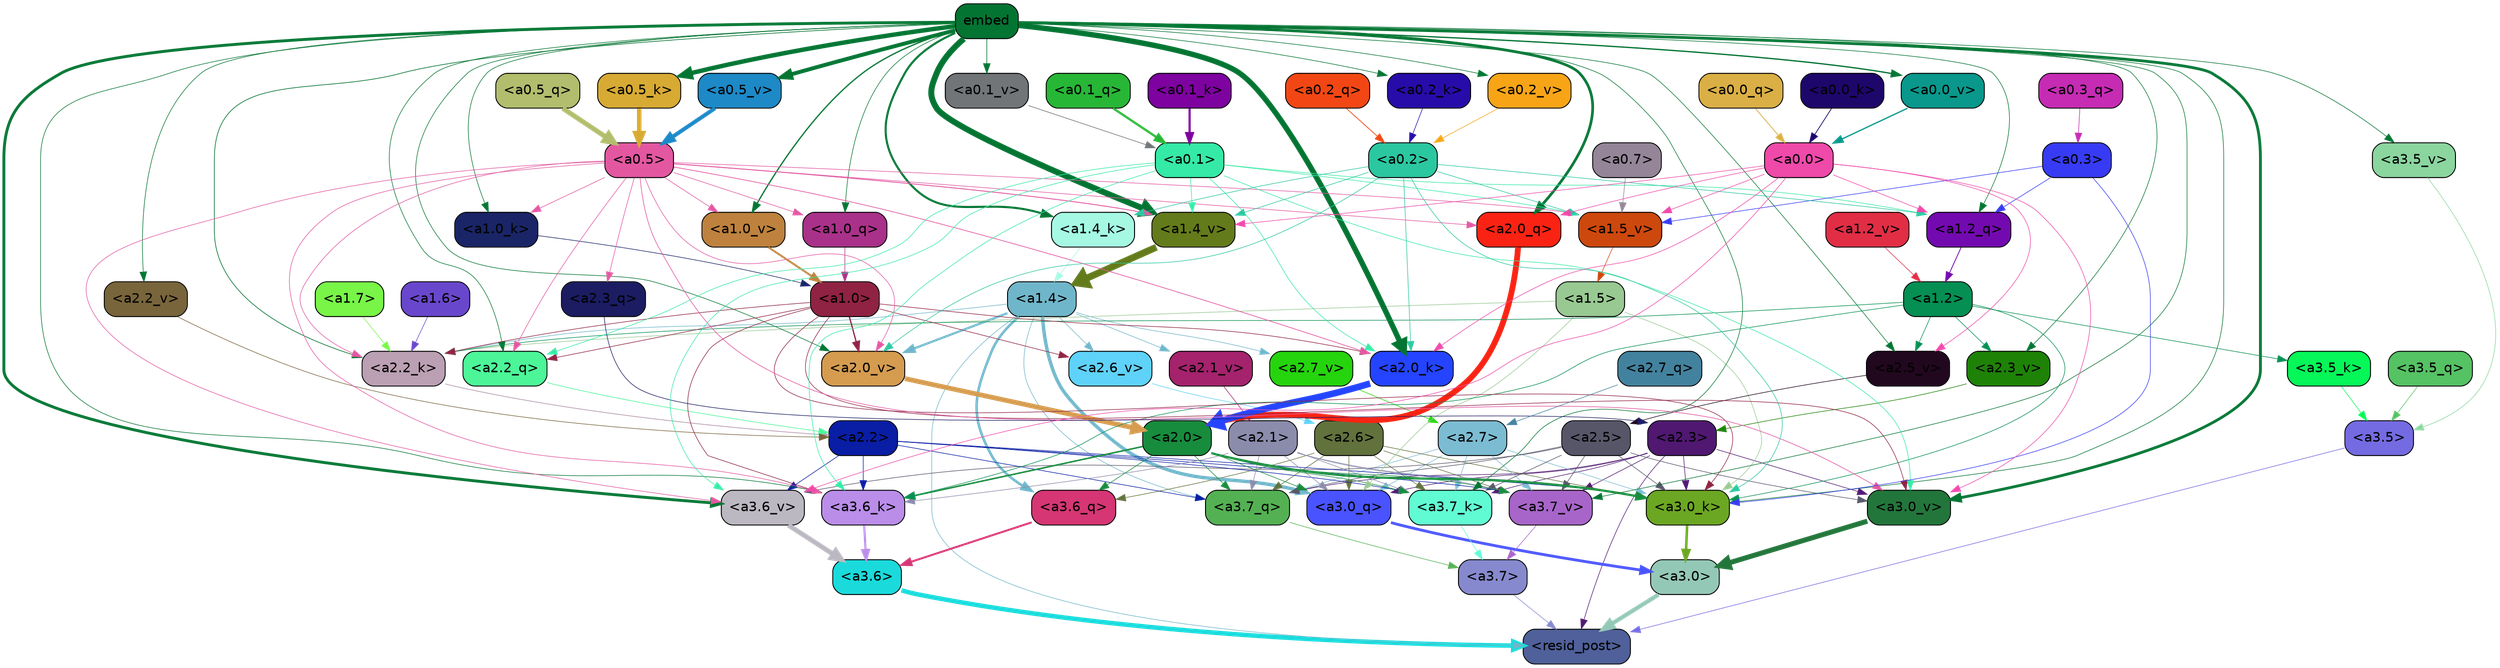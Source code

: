 strict digraph "" {
	graph [bgcolor=transparent,
		layout=dot,
		overlap=false,
		splines=true
	];
	"<a3.7>"	[color=black,
		fillcolor="#8689cd",
		fontname=Helvetica,
		shape=box,
		style="filled, rounded"];
	"<resid_post>"	[color=black,
		fillcolor="#4f609a",
		fontname=Helvetica,
		shape=box,
		style="filled, rounded"];
	"<a3.7>" -> "<resid_post>"	[color="#8689cd",
		penwidth=0.6];
	"<a3.6>"	[color=black,
		fillcolor="#1adadb",
		fontname=Helvetica,
		shape=box,
		style="filled, rounded"];
	"<a3.6>" -> "<resid_post>"	[color="#1adadb",
		penwidth=4.6696330308914185];
	"<a3.5>"	[color=black,
		fillcolor="#746be2",
		fontname=Helvetica,
		shape=box,
		style="filled, rounded"];
	"<a3.5>" -> "<resid_post>"	[color="#746be2",
		penwidth=0.6];
	"<a3.0>"	[color=black,
		fillcolor="#94c8b6",
		fontname=Helvetica,
		shape=box,
		style="filled, rounded"];
	"<a3.0>" -> "<resid_post>"	[color="#94c8b6",
		penwidth=4.282557368278503];
	"<a2.3>"	[color=black,
		fillcolor="#501871",
		fontname=Helvetica,
		shape=box,
		style="filled, rounded"];
	"<a2.3>" -> "<resid_post>"	[color="#501871",
		penwidth=0.6];
	"<a3.7_q>"	[color=black,
		fillcolor="#54b153",
		fontname=Helvetica,
		shape=box,
		style="filled, rounded"];
	"<a2.3>" -> "<a3.7_q>"	[color="#501871",
		penwidth=0.6];
	"<a3.0_q>"	[color=black,
		fillcolor="#4953ff",
		fontname=Helvetica,
		shape=box,
		style="filled, rounded"];
	"<a2.3>" -> "<a3.0_q>"	[color="#501871",
		penwidth=0.6];
	"<a3.7_k>"	[color=black,
		fillcolor="#61fbd3",
		fontname=Helvetica,
		shape=box,
		style="filled, rounded"];
	"<a2.3>" -> "<a3.7_k>"	[color="#501871",
		penwidth=0.6];
	"<a3.0_k>"	[color=black,
		fillcolor="#6ca723",
		fontname=Helvetica,
		shape=box,
		style="filled, rounded"];
	"<a2.3>" -> "<a3.0_k>"	[color="#501871",
		penwidth=0.6];
	"<a3.7_v>"	[color=black,
		fillcolor="#a865c9",
		fontname=Helvetica,
		shape=box,
		style="filled, rounded"];
	"<a2.3>" -> "<a3.7_v>"	[color="#501871",
		penwidth=0.6];
	"<a3.0_v>"	[color=black,
		fillcolor="#23763b",
		fontname=Helvetica,
		shape=box,
		style="filled, rounded"];
	"<a2.3>" -> "<a3.0_v>"	[color="#501871",
		penwidth=0.6];
	"<a1.4>"	[color=black,
		fillcolor="#70b6ca",
		fontname=Helvetica,
		shape=box,
		style="filled, rounded"];
	"<a1.4>" -> "<resid_post>"	[color="#70b6ca",
		penwidth=0.6];
	"<a1.4>" -> "<a3.7_q>"	[color="#70b6ca",
		penwidth=0.6];
	"<a3.6_q>"	[color=black,
		fillcolor="#d63673",
		fontname=Helvetica,
		shape=box,
		style="filled, rounded"];
	"<a1.4>" -> "<a3.6_q>"	[color="#70b6ca",
		penwidth=2.6073555648326874];
	"<a1.4>" -> "<a3.0_q>"	[color="#70b6ca",
		penwidth=3.4971605762839317];
	"<a2.2_k>"	[color=black,
		fillcolor="#bba0b3",
		fontname=Helvetica,
		shape=box,
		style="filled, rounded"];
	"<a1.4>" -> "<a2.2_k>"	[color="#70b6ca",
		penwidth=0.6];
	"<a2.7_v>"	[color=black,
		fillcolor="#25d40d",
		fontname=Helvetica,
		shape=box,
		style="filled, rounded"];
	"<a1.4>" -> "<a2.7_v>"	[color="#70b6ca",
		penwidth=0.6];
	"<a2.6_v>"	[color=black,
		fillcolor="#5fd2f9",
		fontname=Helvetica,
		shape=box,
		style="filled, rounded"];
	"<a1.4>" -> "<a2.6_v>"	[color="#70b6ca",
		penwidth=0.6];
	"<a2.1_v>"	[color=black,
		fillcolor="#a5226d",
		fontname=Helvetica,
		shape=box,
		style="filled, rounded"];
	"<a1.4>" -> "<a2.1_v>"	[color="#70b6ca",
		penwidth=0.6];
	"<a2.0_v>"	[color=black,
		fillcolor="#d59c50",
		fontname=Helvetica,
		shape=box,
		style="filled, rounded"];
	"<a1.4>" -> "<a2.0_v>"	[color="#70b6ca",
		penwidth=2.268670678138733];
	"<a3.7_q>" -> "<a3.7>"	[color="#54b153",
		penwidth=0.6];
	"<a3.6_q>" -> "<a3.6>"	[color="#d63673",
		penwidth=2.03758105635643];
	"<a3.5_q>"	[color=black,
		fillcolor="#55c264",
		fontname=Helvetica,
		shape=box,
		style="filled, rounded"];
	"<a3.5_q>" -> "<a3.5>"	[color="#55c264",
		penwidth=0.6];
	"<a3.0_q>" -> "<a3.0>"	[color="#4953ff",
		penwidth=2.8638100624084473];
	"<a3.7_k>" -> "<a3.7>"	[color="#61fbd3",
		penwidth=0.6];
	"<a3.6_k>"	[color=black,
		fillcolor="#ba8de9",
		fontname=Helvetica,
		shape=box,
		style="filled, rounded"];
	"<a3.6_k>" -> "<a3.6>"	[color="#ba8de9",
		penwidth=2.174198240041733];
	"<a3.5_k>"	[color=black,
		fillcolor="#05f758",
		fontname=Helvetica,
		shape=box,
		style="filled, rounded"];
	"<a3.5_k>" -> "<a3.5>"	[color="#05f758",
		penwidth=0.6];
	"<a3.0_k>" -> "<a3.0>"	[color="#6ca723",
		penwidth=2.6274144649505615];
	"<a3.7_v>" -> "<a3.7>"	[color="#a865c9",
		penwidth=0.6];
	"<a3.6_v>"	[color=black,
		fillcolor="#bcb8c2",
		fontname=Helvetica,
		shape=box,
		style="filled, rounded"];
	"<a3.6_v>" -> "<a3.6>"	[color="#bcb8c2",
		penwidth=5.002329230308533];
	"<a3.5_v>"	[color=black,
		fillcolor="#8bd69f",
		fontname=Helvetica,
		shape=box,
		style="filled, rounded"];
	"<a3.5_v>" -> "<a3.5>"	[color="#8bd69f",
		penwidth=0.6];
	"<a3.0_v>" -> "<a3.0>"	[color="#23763b",
		penwidth=5.188832879066467];
	"<a2.7>"	[color=black,
		fillcolor="#7cbcd3",
		fontname=Helvetica,
		shape=box,
		style="filled, rounded"];
	"<a2.7>" -> "<a3.7_q>"	[color="#7cbcd3",
		penwidth=0.6];
	"<a2.7>" -> "<a3.0_q>"	[color="#7cbcd3",
		penwidth=0.6];
	"<a2.7>" -> "<a3.7_k>"	[color="#7cbcd3",
		penwidth=0.6];
	"<a2.7>" -> "<a3.0_k>"	[color="#7cbcd3",
		penwidth=0.6];
	"<a2.7>" -> "<a3.7_v>"	[color="#7cbcd3",
		penwidth=0.6];
	"<a2.6>"	[color=black,
		fillcolor="#61723d",
		fontname=Helvetica,
		shape=box,
		style="filled, rounded"];
	"<a2.6>" -> "<a3.7_q>"	[color="#61723d",
		penwidth=0.6];
	"<a2.6>" -> "<a3.6_q>"	[color="#61723d",
		penwidth=0.6];
	"<a2.6>" -> "<a3.0_q>"	[color="#61723d",
		penwidth=0.6];
	"<a2.6>" -> "<a3.7_k>"	[color="#61723d",
		penwidth=0.6];
	"<a2.6>" -> "<a3.0_k>"	[color="#61723d",
		penwidth=0.6];
	"<a2.6>" -> "<a3.7_v>"	[color="#61723d",
		penwidth=0.6];
	"<a2.5>"	[color=black,
		fillcolor="#575669",
		fontname=Helvetica,
		shape=box,
		style="filled, rounded"];
	"<a2.5>" -> "<a3.7_q>"	[color="#575669",
		penwidth=0.6];
	"<a2.5>" -> "<a3.7_k>"	[color="#575669",
		penwidth=0.6];
	"<a2.5>" -> "<a3.0_k>"	[color="#575669",
		penwidth=0.6];
	"<a2.5>" -> "<a3.7_v>"	[color="#575669",
		penwidth=0.6];
	"<a2.5>" -> "<a3.6_v>"	[color="#575669",
		penwidth=0.6];
	"<a2.5>" -> "<a3.0_v>"	[color="#575669",
		penwidth=0.6];
	"<a2.2>"	[color=black,
		fillcolor="#091da5",
		fontname=Helvetica,
		shape=box,
		style="filled, rounded"];
	"<a2.2>" -> "<a3.7_q>"	[color="#091da5",
		penwidth=0.6];
	"<a2.2>" -> "<a3.7_k>"	[color="#091da5",
		penwidth=0.6];
	"<a2.2>" -> "<a3.6_k>"	[color="#091da5",
		penwidth=0.6];
	"<a2.2>" -> "<a3.0_k>"	[color="#091da5",
		penwidth=0.6];
	"<a2.2>" -> "<a3.7_v>"	[color="#091da5",
		penwidth=0.6];
	"<a2.2>" -> "<a3.6_v>"	[color="#091da5",
		penwidth=0.6];
	"<a2.1>"	[color=black,
		fillcolor="#8b8cac",
		fontname=Helvetica,
		shape=box,
		style="filled, rounded"];
	"<a2.1>" -> "<a3.7_q>"	[color="#8b8cac",
		penwidth=0.6];
	"<a2.1>" -> "<a3.0_q>"	[color="#8b8cac",
		penwidth=0.6];
	"<a2.1>" -> "<a3.7_k>"	[color="#8b8cac",
		penwidth=0.6];
	"<a2.1>" -> "<a3.6_k>"	[color="#8b8cac",
		penwidth=0.6];
	"<a2.1>" -> "<a3.0_k>"	[color="#8b8cac",
		penwidth=0.6];
	"<a2.1>" -> "<a3.7_v>"	[color="#8b8cac",
		penwidth=0.6];
	"<a2.0>"	[color=black,
		fillcolor="#178c3d",
		fontname=Helvetica,
		shape=box,
		style="filled, rounded"];
	"<a2.0>" -> "<a3.7_q>"	[color="#178c3d",
		penwidth=0.6];
	"<a2.0>" -> "<a3.6_q>"	[color="#178c3d",
		penwidth=0.6];
	"<a2.0>" -> "<a3.0_q>"	[color="#178c3d",
		penwidth=0.6];
	"<a2.0>" -> "<a3.7_k>"	[color="#178c3d",
		penwidth=0.6];
	"<a2.0>" -> "<a3.6_k>"	[color="#178c3d",
		penwidth=1.5568191409111023];
	"<a2.0>" -> "<a3.0_k>"	[color="#178c3d",
		penwidth=2.270527422428131];
	"<a2.0>" -> "<a3.7_v>"	[color="#178c3d",
		penwidth=0.6];
	"<a1.5>"	[color=black,
		fillcolor="#98c992",
		fontname=Helvetica,
		shape=box,
		style="filled, rounded"];
	"<a1.5>" -> "<a3.0_q>"	[color="#98c992",
		penwidth=0.6];
	"<a1.5>" -> "<a3.0_k>"	[color="#98c992",
		penwidth=0.6];
	"<a1.5>" -> "<a2.2_k>"	[color="#98c992",
		penwidth=0.6];
	embed	[color=black,
		fillcolor="#047432",
		fontname=Helvetica,
		shape=box,
		style="filled, rounded"];
	embed -> "<a3.7_k>"	[color="#047432",
		penwidth=0.6];
	embed -> "<a3.6_k>"	[color="#047432",
		penwidth=0.6];
	embed -> "<a3.0_k>"	[color="#047432",
		penwidth=0.6];
	embed -> "<a3.7_v>"	[color="#047432",
		penwidth=0.6];
	embed -> "<a3.6_v>"	[color="#047432",
		penwidth=2.9588699340820312];
	embed -> "<a3.5_v>"	[color="#047432",
		penwidth=0.6];
	embed -> "<a3.0_v>"	[color="#047432",
		penwidth=2.8686431646347046];
	"<a2.2_q>"	[color=black,
		fillcolor="#4cf698",
		fontname=Helvetica,
		shape=box,
		style="filled, rounded"];
	embed -> "<a2.2_q>"	[color="#047432",
		penwidth=0.6];
	"<a2.0_q>"	[color=black,
		fillcolor="#fa2313",
		fontname=Helvetica,
		shape=box,
		style="filled, rounded"];
	embed -> "<a2.0_q>"	[color="#047432",
		penwidth=2.7617180347442627];
	embed -> "<a2.2_k>"	[color="#047432",
		penwidth=0.67606520652771];
	"<a2.0_k>"	[color=black,
		fillcolor="#2444ff",
		fontname=Helvetica,
		shape=box,
		style="filled, rounded"];
	embed -> "<a2.0_k>"	[color="#047432",
		penwidth=5.615107178688049];
	"<a2.5_v>"	[color=black,
		fillcolor="#21081e",
		fontname=Helvetica,
		shape=box,
		style="filled, rounded"];
	embed -> "<a2.5_v>"	[color="#047432",
		penwidth=0.6];
	"<a2.3_v>"	[color=black,
		fillcolor="#1e8207",
		fontname=Helvetica,
		shape=box,
		style="filled, rounded"];
	embed -> "<a2.3_v>"	[color="#047432",
		penwidth=0.6];
	"<a2.2_v>"	[color=black,
		fillcolor="#79653b",
		fontname=Helvetica,
		shape=box,
		style="filled, rounded"];
	embed -> "<a2.2_v>"	[color="#047432",
		penwidth=0.6];
	embed -> "<a2.0_v>"	[color="#047432",
		penwidth=0.6];
	"<a1.2_q>"	[color=black,
		fillcolor="#730ab0",
		fontname=Helvetica,
		shape=box,
		style="filled, rounded"];
	embed -> "<a1.2_q>"	[color="#047432",
		penwidth=0.6];
	"<a1.0_q>"	[color=black,
		fillcolor="#aa3189",
		fontname=Helvetica,
		shape=box,
		style="filled, rounded"];
	embed -> "<a1.0_q>"	[color="#047432",
		penwidth=0.6];
	"<a1.4_k>"	[color=black,
		fillcolor="#a5f9e3",
		fontname=Helvetica,
		shape=box,
		style="filled, rounded"];
	embed -> "<a1.4_k>"	[color="#047432",
		penwidth=2.1468217372894287];
	"<a1.0_k>"	[color=black,
		fillcolor="#192566",
		fontname=Helvetica,
		shape=box,
		style="filled, rounded"];
	embed -> "<a1.0_k>"	[color="#047432",
		penwidth=0.6];
	"<a1.4_v>"	[color=black,
		fillcolor="#647b1b",
		fontname=Helvetica,
		shape=box,
		style="filled, rounded"];
	embed -> "<a1.4_v>"	[color="#047432",
		penwidth=6.189999580383301];
	"<a1.0_v>"	[color=black,
		fillcolor="#be823e",
		fontname=Helvetica,
		shape=box,
		style="filled, rounded"];
	embed -> "<a1.0_v>"	[color="#047432",
		penwidth=1.3123979568481445];
	"<a0.5_k>"	[color=black,
		fillcolor="#d7aa34",
		fontname=Helvetica,
		shape=box,
		style="filled, rounded"];
	embed -> "<a0.5_k>"	[color="#047432",
		penwidth=4.58268666267395];
	"<a0.2_k>"	[color=black,
		fillcolor="#270ca9",
		fontname=Helvetica,
		shape=box,
		style="filled, rounded"];
	embed -> "<a0.2_k>"	[color="#047432",
		penwidth=0.6];
	"<a0.5_v>"	[color=black,
		fillcolor="#1d89c7",
		fontname=Helvetica,
		shape=box,
		style="filled, rounded"];
	embed -> "<a0.5_v>"	[color="#047432",
		penwidth=4.06441330909729];
	"<a0.2_v>"	[color=black,
		fillcolor="#f7a517",
		fontname=Helvetica,
		shape=box,
		style="filled, rounded"];
	embed -> "<a0.2_v>"	[color="#047432",
		penwidth=0.6];
	"<a0.1_v>"	[color=black,
		fillcolor="#717578",
		fontname=Helvetica,
		shape=box,
		style="filled, rounded"];
	embed -> "<a0.1_v>"	[color="#047432",
		penwidth=0.6574034690856934];
	"<a0.0_v>"	[color=black,
		fillcolor="#09988b",
		fontname=Helvetica,
		shape=box,
		style="filled, rounded"];
	embed -> "<a0.0_v>"	[color="#047432",
		penwidth=1.3119869232177734];
	"<a1.2>"	[color=black,
		fillcolor="#058f53",
		fontname=Helvetica,
		shape=box,
		style="filled, rounded"];
	"<a1.2>" -> "<a3.6_k>"	[color="#058f53",
		penwidth=0.6];
	"<a1.2>" -> "<a3.5_k>"	[color="#058f53",
		penwidth=0.6];
	"<a1.2>" -> "<a3.0_k>"	[color="#058f53",
		penwidth=0.6];
	"<a1.2>" -> "<a2.2_k>"	[color="#058f53",
		penwidth=0.6];
	"<a1.2>" -> "<a2.5_v>"	[color="#058f53",
		penwidth=0.6];
	"<a1.2>" -> "<a2.3_v>"	[color="#058f53",
		penwidth=0.6];
	"<a1.0>"	[color=black,
		fillcolor="#902243",
		fontname=Helvetica,
		shape=box,
		style="filled, rounded"];
	"<a1.0>" -> "<a3.6_k>"	[color="#902243",
		penwidth=0.6];
	"<a1.0>" -> "<a3.0_k>"	[color="#902243",
		penwidth=0.6];
	"<a1.0>" -> "<a3.0_v>"	[color="#902243",
		penwidth=0.6];
	"<a1.0>" -> "<a2.2_q>"	[color="#902243",
		penwidth=0.6];
	"<a1.0>" -> "<a2.2_k>"	[color="#902243",
		penwidth=0.6];
	"<a1.0>" -> "<a2.0_k>"	[color="#902243",
		penwidth=0.6];
	"<a1.0>" -> "<a2.6_v>"	[color="#902243",
		penwidth=0.6];
	"<a1.0>" -> "<a2.0_v>"	[color="#902243",
		penwidth=1.27996826171875];
	"<a0.5>"	[color=black,
		fillcolor="#e357a1",
		fontname=Helvetica,
		shape=box,
		style="filled, rounded"];
	"<a0.5>" -> "<a3.6_k>"	[color="#e357a1",
		penwidth=0.6];
	"<a0.5>" -> "<a3.6_v>"	[color="#e357a1",
		penwidth=0.6];
	"<a0.5>" -> "<a3.0_v>"	[color="#e357a1",
		penwidth=0.6421224474906921];
	"<a2.3_q>"	[color=black,
		fillcolor="#1b1c62",
		fontname=Helvetica,
		shape=box,
		style="filled, rounded"];
	"<a0.5>" -> "<a2.3_q>"	[color="#e357a1",
		penwidth=0.6];
	"<a0.5>" -> "<a2.2_q>"	[color="#e357a1",
		penwidth=0.6];
	"<a0.5>" -> "<a2.0_q>"	[color="#e357a1",
		penwidth=0.6];
	"<a0.5>" -> "<a2.2_k>"	[color="#e357a1",
		penwidth=0.6];
	"<a0.5>" -> "<a2.0_k>"	[color="#e357a1",
		penwidth=0.7151575088500977];
	"<a0.5>" -> "<a2.0_v>"	[color="#e357a1",
		penwidth=0.6];
	"<a0.5>" -> "<a1.0_q>"	[color="#e357a1",
		penwidth=0.6];
	"<a0.5>" -> "<a1.0_k>"	[color="#e357a1",
		penwidth=0.6];
	"<a1.5_v>"	[color=black,
		fillcolor="#cd480d",
		fontname=Helvetica,
		shape=box,
		style="filled, rounded"];
	"<a0.5>" -> "<a1.5_v>"	[color="#e357a1",
		penwidth=0.6];
	"<a0.5>" -> "<a1.4_v>"	[color="#e357a1",
		penwidth=0.8927993774414062];
	"<a0.5>" -> "<a1.0_v>"	[color="#e357a1",
		penwidth=0.6];
	"<a0.1>"	[color=black,
		fillcolor="#35eaa6",
		fontname=Helvetica,
		shape=box,
		style="filled, rounded"];
	"<a0.1>" -> "<a3.6_k>"	[color="#35eaa6",
		penwidth=0.6];
	"<a0.1>" -> "<a3.6_v>"	[color="#35eaa6",
		penwidth=0.6];
	"<a0.1>" -> "<a3.0_v>"	[color="#35eaa6",
		penwidth=0.6];
	"<a0.1>" -> "<a2.2_q>"	[color="#35eaa6",
		penwidth=0.6];
	"<a0.1>" -> "<a2.0_k>"	[color="#35eaa6",
		penwidth=0.6];
	"<a0.1>" -> "<a1.2_q>"	[color="#35eaa6",
		penwidth=0.6];
	"<a0.1>" -> "<a1.5_v>"	[color="#35eaa6",
		penwidth=0.6];
	"<a0.1>" -> "<a1.4_v>"	[color="#35eaa6",
		penwidth=0.6];
	"<a0.3>"	[color=black,
		fillcolor="#373bf3",
		fontname=Helvetica,
		shape=box,
		style="filled, rounded"];
	"<a0.3>" -> "<a3.0_k>"	[color="#373bf3",
		penwidth=0.6];
	"<a0.3>" -> "<a1.2_q>"	[color="#373bf3",
		penwidth=0.6];
	"<a0.3>" -> "<a1.5_v>"	[color="#373bf3",
		penwidth=0.6];
	"<a0.2>"	[color=black,
		fillcolor="#2bc7a0",
		fontname=Helvetica,
		shape=box,
		style="filled, rounded"];
	"<a0.2>" -> "<a3.0_k>"	[color="#2bc7a0",
		penwidth=0.6];
	"<a0.2>" -> "<a2.0_k>"	[color="#2bc7a0",
		penwidth=0.6];
	"<a0.2>" -> "<a2.0_v>"	[color="#2bc7a0",
		penwidth=0.6];
	"<a0.2>" -> "<a1.2_q>"	[color="#2bc7a0",
		penwidth=0.6];
	"<a0.2>" -> "<a1.4_k>"	[color="#2bc7a0",
		penwidth=0.6];
	"<a0.2>" -> "<a1.5_v>"	[color="#2bc7a0",
		penwidth=0.6];
	"<a0.2>" -> "<a1.4_v>"	[color="#2bc7a0",
		penwidth=0.6];
	"<a0.0>"	[color=black,
		fillcolor="#ef49aa",
		fontname=Helvetica,
		shape=box,
		style="filled, rounded"];
	"<a0.0>" -> "<a3.6_v>"	[color="#ef49aa",
		penwidth=0.6];
	"<a0.0>" -> "<a3.0_v>"	[color="#ef49aa",
		penwidth=0.6];
	"<a0.0>" -> "<a2.0_q>"	[color="#ef49aa",
		penwidth=0.6];
	"<a0.0>" -> "<a2.0_k>"	[color="#ef49aa",
		penwidth=0.6];
	"<a0.0>" -> "<a2.5_v>"	[color="#ef49aa",
		penwidth=0.6];
	"<a0.0>" -> "<a1.2_q>"	[color="#ef49aa",
		penwidth=0.6];
	"<a0.0>" -> "<a1.5_v>"	[color="#ef49aa",
		penwidth=0.6];
	"<a0.0>" -> "<a1.4_v>"	[color="#ef49aa",
		penwidth=0.6];
	"<a2.7_q>"	[color=black,
		fillcolor="#43829e",
		fontname=Helvetica,
		shape=box,
		style="filled, rounded"];
	"<a2.7_q>" -> "<a2.7>"	[color="#43829e",
		penwidth=0.6];
	"<a2.3_q>" -> "<a2.3>"	[color="#1b1c62",
		penwidth=0.6];
	"<a2.2_q>" -> "<a2.2>"	[color="#4cf698",
		penwidth=0.6340763568878174];
	"<a2.0_q>" -> "<a2.0>"	[color="#fa2313",
		penwidth=6.0160088539123535];
	"<a2.2_k>" -> "<a2.2>"	[color="#bba0b3",
		penwidth=0.7764816284179688];
	"<a2.0_k>" -> "<a2.0>"	[color="#2444ff",
		penwidth=6.773025274276733];
	"<a2.7_v>" -> "<a2.7>"	[color="#25d40d",
		penwidth=0.6];
	"<a2.6_v>" -> "<a2.6>"	[color="#5fd2f9",
		penwidth=0.6];
	"<a2.5_v>" -> "<a2.5>"	[color="#21081e",
		penwidth=0.6];
	"<a2.3_v>" -> "<a2.3>"	[color="#1e8207",
		penwidth=0.6];
	"<a2.2_v>" -> "<a2.2>"	[color="#79653b",
		penwidth=0.6];
	"<a2.1_v>" -> "<a2.1>"	[color="#a5226d",
		penwidth=0.6];
	"<a2.0_v>" -> "<a2.0>"	[color="#d59c50",
		penwidth=4.906715989112854];
	"<a1.7>"	[color=black,
		fillcolor="#78f547",
		fontname=Helvetica,
		shape=box,
		style="filled, rounded"];
	"<a1.7>" -> "<a2.2_k>"	[color="#78f547",
		penwidth=0.6];
	"<a1.6>"	[color=black,
		fillcolor="#6947cc",
		fontname=Helvetica,
		shape=box,
		style="filled, rounded"];
	"<a1.6>" -> "<a2.2_k>"	[color="#6947cc",
		penwidth=0.6];
	"<a1.2_q>" -> "<a1.2>"	[color="#730ab0",
		penwidth=0.836545467376709];
	"<a1.0_q>" -> "<a1.0>"	[color="#aa3189",
		penwidth=0.6];
	"<a1.4_k>" -> "<a1.4>"	[color="#a5f9e3",
		penwidth=0.6];
	"<a1.0_k>" -> "<a1.0>"	[color="#192566",
		penwidth=0.6];
	"<a1.5_v>" -> "<a1.5>"	[color="#cd480d",
		penwidth=0.6];
	"<a1.4_v>" -> "<a1.4>"	[color="#647b1b",
		penwidth=7.093163728713989];
	"<a1.2_v>"	[color=black,
		fillcolor="#e12e45",
		fontname=Helvetica,
		shape=box,
		style="filled, rounded"];
	"<a1.2_v>" -> "<a1.2>"	[color="#e12e45",
		penwidth=0.6];
	"<a1.0_v>" -> "<a1.0>"	[color="#be823e",
		penwidth=1.9666723012924194];
	"<a0.7>"	[color=black,
		fillcolor="#948598",
		fontname=Helvetica,
		shape=box,
		style="filled, rounded"];
	"<a0.7>" -> "<a1.5_v>"	[color="#948598",
		penwidth=0.6];
	"<a0.5_q>"	[color=black,
		fillcolor="#b2bd6d",
		fontname=Helvetica,
		shape=box,
		style="filled, rounded"];
	"<a0.5_q>" -> "<a0.5>"	[color="#b2bd6d",
		penwidth=5.0559651255607605];
	"<a0.3_q>"	[color=black,
		fillcolor="#c62bb4",
		fontname=Helvetica,
		shape=box,
		style="filled, rounded"];
	"<a0.3_q>" -> "<a0.3>"	[color="#c62bb4",
		penwidth=0.6];
	"<a0.2_q>"	[color=black,
		fillcolor="#f24714",
		fontname=Helvetica,
		shape=box,
		style="filled, rounded"];
	"<a0.2_q>" -> "<a0.2>"	[color="#f24714",
		penwidth=0.7587676048278809];
	"<a0.1_q>"	[color=black,
		fillcolor="#28b636",
		fontname=Helvetica,
		shape=box,
		style="filled, rounded"];
	"<a0.1_q>" -> "<a0.1>"	[color="#28b636",
		penwidth=2.3103086948394775];
	"<a0.0_q>"	[color=black,
		fillcolor="#daaf45",
		fontname=Helvetica,
		shape=box,
		style="filled, rounded"];
	"<a0.0_q>" -> "<a0.0>"	[color="#daaf45",
		penwidth=0.8285908699035645];
	"<a0.5_k>" -> "<a0.5>"	[color="#d7aa34",
		penwidth=4.577519536018372];
	"<a0.2_k>" -> "<a0.2>"	[color="#270ca9",
		penwidth=0.6];
	"<a0.1_k>"	[color=black,
		fillcolor="#7d029f",
		fontname=Helvetica,
		shape=box,
		style="filled, rounded"];
	"<a0.1_k>" -> "<a0.1>"	[color="#7d029f",
		penwidth=2.2273199558258057];
	"<a0.0_k>"	[color=black,
		fillcolor="#1d076b",
		fontname=Helvetica,
		shape=box,
		style="filled, rounded"];
	"<a0.0_k>" -> "<a0.0>"	[color="#1d076b",
		penwidth=0.7703166007995605];
	"<a0.5_v>" -> "<a0.5>"	[color="#1d89c7",
		penwidth=4.062177300453186];
	"<a0.2_v>" -> "<a0.2>"	[color="#f7a517",
		penwidth=0.6];
	"<a0.1_v>" -> "<a0.1>"	[color="#717578",
		penwidth=0.654442310333252];
	"<a0.0_v>" -> "<a0.0>"	[color="#09988b",
		penwidth=1.307939052581787];
}
